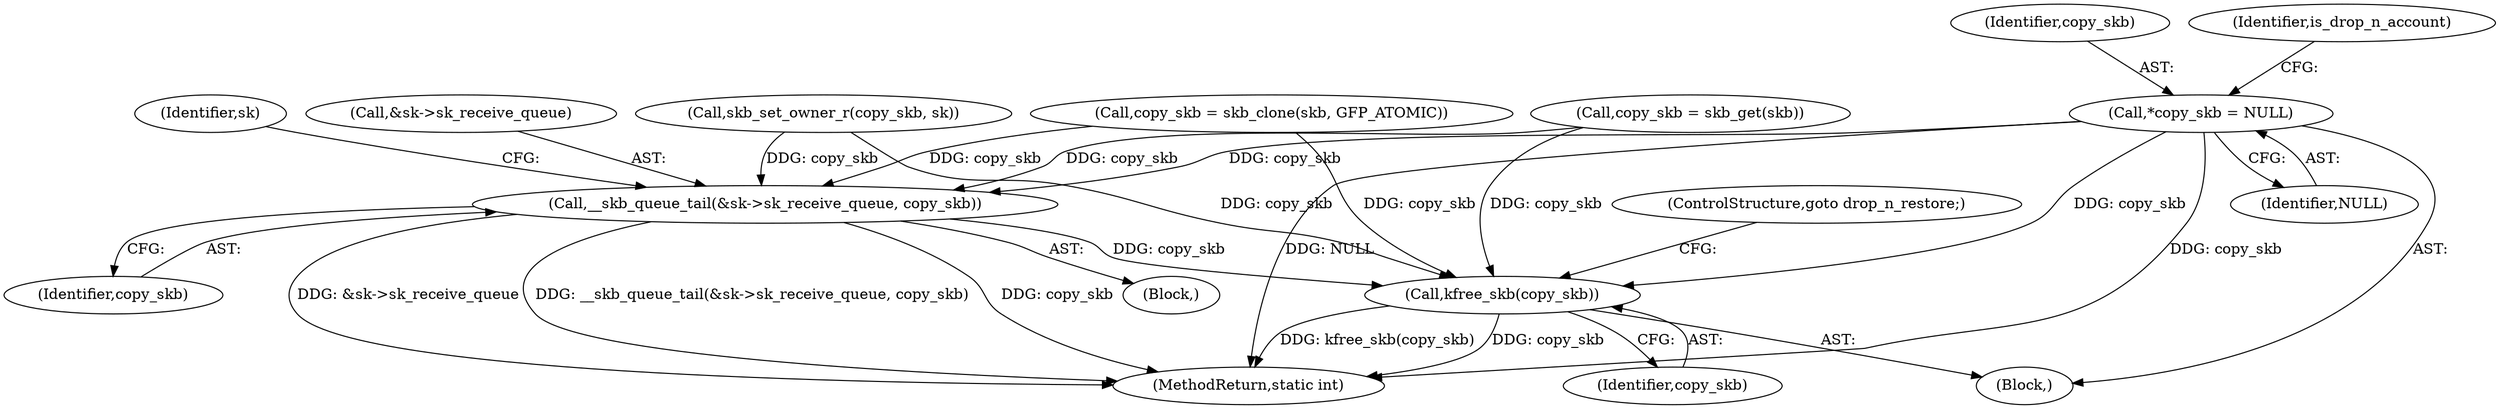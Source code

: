 digraph "0_linux_edbd58be15a957f6a760c4a514cd475217eb97fd@API" {
"1000136" [label="(Call,*copy_skb = NULL)"];
"1000534" [label="(Call,__skb_queue_tail(&sk->sk_receive_queue, copy_skb))"];
"1001032" [label="(Call,kfree_skb(copy_skb))"];
"1000136" [label="(Call,*copy_skb = NULL)"];
"1000109" [label="(Block,)"];
"1000389" [label="(Call,skb_set_owner_r(copy_skb, sk))"];
"1000137" [label="(Identifier,copy_skb)"];
"1001032" [label="(Call,kfree_skb(copy_skb))"];
"1000143" [label="(Identifier,is_drop_n_account)"];
"1000530" [label="(Block,)"];
"1000378" [label="(Call,copy_skb = skb_get(skb))"];
"1000371" [label="(Call,copy_skb = skb_clone(skb, GFP_ATOMIC))"];
"1001033" [label="(Identifier,copy_skb)"];
"1000535" [label="(Call,&sk->sk_receive_queue)"];
"1001034" [label="(ControlStructure,goto drop_n_restore;)"];
"1000544" [label="(Identifier,sk)"];
"1001035" [label="(MethodReturn,static int)"];
"1000534" [label="(Call,__skb_queue_tail(&sk->sk_receive_queue, copy_skb))"];
"1000138" [label="(Identifier,NULL)"];
"1000539" [label="(Identifier,copy_skb)"];
"1000136" -> "1000109"  [label="AST: "];
"1000136" -> "1000138"  [label="CFG: "];
"1000137" -> "1000136"  [label="AST: "];
"1000138" -> "1000136"  [label="AST: "];
"1000143" -> "1000136"  [label="CFG: "];
"1000136" -> "1001035"  [label="DDG: NULL"];
"1000136" -> "1001035"  [label="DDG: copy_skb"];
"1000136" -> "1000534"  [label="DDG: copy_skb"];
"1000136" -> "1001032"  [label="DDG: copy_skb"];
"1000534" -> "1000530"  [label="AST: "];
"1000534" -> "1000539"  [label="CFG: "];
"1000535" -> "1000534"  [label="AST: "];
"1000539" -> "1000534"  [label="AST: "];
"1000544" -> "1000534"  [label="CFG: "];
"1000534" -> "1001035"  [label="DDG: __skb_queue_tail(&sk->sk_receive_queue, copy_skb)"];
"1000534" -> "1001035"  [label="DDG: copy_skb"];
"1000534" -> "1001035"  [label="DDG: &sk->sk_receive_queue"];
"1000378" -> "1000534"  [label="DDG: copy_skb"];
"1000389" -> "1000534"  [label="DDG: copy_skb"];
"1000371" -> "1000534"  [label="DDG: copy_skb"];
"1000534" -> "1001032"  [label="DDG: copy_skb"];
"1001032" -> "1000109"  [label="AST: "];
"1001032" -> "1001033"  [label="CFG: "];
"1001033" -> "1001032"  [label="AST: "];
"1001034" -> "1001032"  [label="CFG: "];
"1001032" -> "1001035"  [label="DDG: copy_skb"];
"1001032" -> "1001035"  [label="DDG: kfree_skb(copy_skb)"];
"1000378" -> "1001032"  [label="DDG: copy_skb"];
"1000389" -> "1001032"  [label="DDG: copy_skb"];
"1000371" -> "1001032"  [label="DDG: copy_skb"];
}
